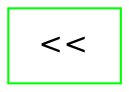 digraph Perl
{
graph [ rankdir="TB" ]
node [ shape="oval" ]
edge [ color="grey" ]
"node.1" [ color="green" label="<<" shape="rectangle" ]
}

